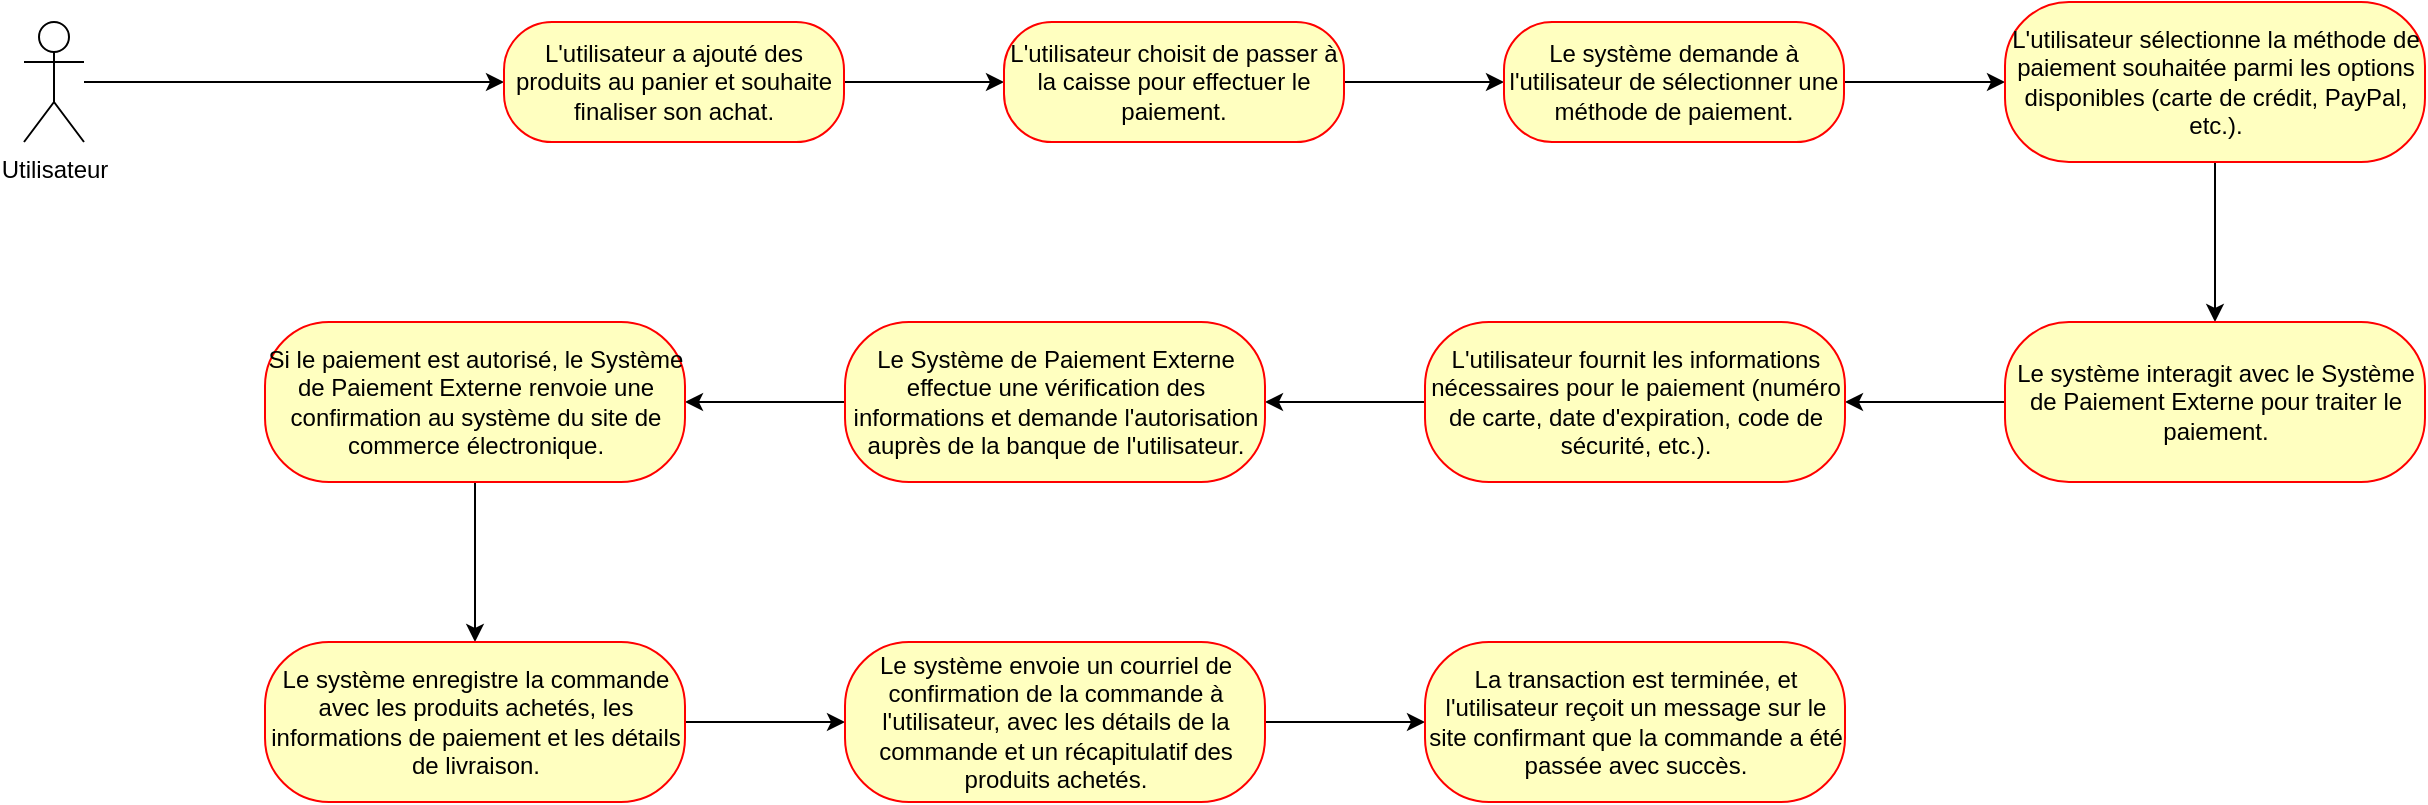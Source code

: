 <mxfile version="21.6.9" type="device">
  <diagram name="Page-1" id="6NuQyn1U6hM81vOpKVzq">
    <mxGraphModel dx="1257" dy="626" grid="1" gridSize="10" guides="1" tooltips="1" connect="1" arrows="1" fold="1" page="1" pageScale="1" pageWidth="827" pageHeight="1169" math="0" shadow="0">
      <root>
        <mxCell id="0" />
        <mxCell id="1" parent="0" />
        <mxCell id="XqH_Wrg7L4-xXT_pSRVm-4" value="" style="edgeStyle=orthogonalEdgeStyle;rounded=0;orthogonalLoop=1;jettySize=auto;html=1;" edge="1" parent="1" source="XqH_Wrg7L4-xXT_pSRVm-1" target="XqH_Wrg7L4-xXT_pSRVm-2">
          <mxGeometry relative="1" as="geometry" />
        </mxCell>
        <mxCell id="XqH_Wrg7L4-xXT_pSRVm-1" value="Utilisateur" style="shape=umlActor;verticalLabelPosition=bottom;verticalAlign=top;html=1;outlineConnect=0;" vertex="1" parent="1">
          <mxGeometry x="250" y="200" width="30" height="60" as="geometry" />
        </mxCell>
        <mxCell id="XqH_Wrg7L4-xXT_pSRVm-6" value="" style="edgeStyle=orthogonalEdgeStyle;rounded=0;orthogonalLoop=1;jettySize=auto;html=1;" edge="1" parent="1" source="XqH_Wrg7L4-xXT_pSRVm-2" target="XqH_Wrg7L4-xXT_pSRVm-5">
          <mxGeometry relative="1" as="geometry" />
        </mxCell>
        <mxCell id="XqH_Wrg7L4-xXT_pSRVm-2" value="L&#39;utilisateur a ajouté des produits au panier et souhaite finaliser son achat." style="rounded=1;whiteSpace=wrap;html=1;arcSize=40;fontColor=#000000;fillColor=#ffffc0;strokeColor=#ff0000;" vertex="1" parent="1">
          <mxGeometry x="490" y="200" width="170" height="60" as="geometry" />
        </mxCell>
        <mxCell id="XqH_Wrg7L4-xXT_pSRVm-8" value="" style="edgeStyle=orthogonalEdgeStyle;rounded=0;orthogonalLoop=1;jettySize=auto;html=1;" edge="1" parent="1" source="XqH_Wrg7L4-xXT_pSRVm-5" target="XqH_Wrg7L4-xXT_pSRVm-7">
          <mxGeometry relative="1" as="geometry" />
        </mxCell>
        <mxCell id="XqH_Wrg7L4-xXT_pSRVm-5" value="L&#39;utilisateur choisit de passer à la caisse pour effectuer le paiement." style="rounded=1;whiteSpace=wrap;html=1;arcSize=40;fontColor=#000000;fillColor=#ffffc0;strokeColor=#ff0000;" vertex="1" parent="1">
          <mxGeometry x="740" y="200" width="170" height="60" as="geometry" />
        </mxCell>
        <mxCell id="XqH_Wrg7L4-xXT_pSRVm-10" value="" style="edgeStyle=orthogonalEdgeStyle;rounded=0;orthogonalLoop=1;jettySize=auto;html=1;" edge="1" parent="1" source="XqH_Wrg7L4-xXT_pSRVm-7" target="XqH_Wrg7L4-xXT_pSRVm-9">
          <mxGeometry relative="1" as="geometry" />
        </mxCell>
        <mxCell id="XqH_Wrg7L4-xXT_pSRVm-7" value="Le système demande à l&#39;utilisateur de sélectionner une méthode de paiement." style="rounded=1;whiteSpace=wrap;html=1;arcSize=40;fontColor=#000000;fillColor=#ffffc0;strokeColor=#ff0000;" vertex="1" parent="1">
          <mxGeometry x="990" y="200" width="170" height="60" as="geometry" />
        </mxCell>
        <mxCell id="XqH_Wrg7L4-xXT_pSRVm-12" value="" style="edgeStyle=orthogonalEdgeStyle;rounded=0;orthogonalLoop=1;jettySize=auto;html=1;" edge="1" parent="1" source="XqH_Wrg7L4-xXT_pSRVm-9" target="XqH_Wrg7L4-xXT_pSRVm-11">
          <mxGeometry relative="1" as="geometry" />
        </mxCell>
        <mxCell id="XqH_Wrg7L4-xXT_pSRVm-9" value="L&#39;utilisateur sélectionne la méthode de paiement souhaitée parmi les options disponibles (carte de crédit, PayPal, etc.)." style="rounded=1;whiteSpace=wrap;html=1;arcSize=40;fontColor=#000000;fillColor=#ffffc0;strokeColor=#ff0000;" vertex="1" parent="1">
          <mxGeometry x="1240.5" y="190" width="210" height="80" as="geometry" />
        </mxCell>
        <mxCell id="XqH_Wrg7L4-xXT_pSRVm-14" value="" style="edgeStyle=orthogonalEdgeStyle;rounded=0;orthogonalLoop=1;jettySize=auto;html=1;" edge="1" parent="1" source="XqH_Wrg7L4-xXT_pSRVm-11" target="XqH_Wrg7L4-xXT_pSRVm-13">
          <mxGeometry relative="1" as="geometry" />
        </mxCell>
        <mxCell id="XqH_Wrg7L4-xXT_pSRVm-11" value="Le système interagit avec le Système de Paiement Externe pour traiter le paiement." style="rounded=1;whiteSpace=wrap;html=1;arcSize=40;fontColor=#000000;fillColor=#ffffc0;strokeColor=#ff0000;" vertex="1" parent="1">
          <mxGeometry x="1240.5" y="350" width="210" height="80" as="geometry" />
        </mxCell>
        <mxCell id="XqH_Wrg7L4-xXT_pSRVm-16" value="" style="edgeStyle=orthogonalEdgeStyle;rounded=0;orthogonalLoop=1;jettySize=auto;html=1;" edge="1" parent="1" source="XqH_Wrg7L4-xXT_pSRVm-13" target="XqH_Wrg7L4-xXT_pSRVm-15">
          <mxGeometry relative="1" as="geometry" />
        </mxCell>
        <mxCell id="XqH_Wrg7L4-xXT_pSRVm-13" value="L&#39;utilisateur fournit les informations nécessaires pour le paiement (numéro de carte, date d&#39;expiration, code de sécurité, etc.)." style="rounded=1;whiteSpace=wrap;html=1;arcSize=40;fontColor=#000000;fillColor=#ffffc0;strokeColor=#ff0000;" vertex="1" parent="1">
          <mxGeometry x="950.5" y="350" width="210" height="80" as="geometry" />
        </mxCell>
        <mxCell id="XqH_Wrg7L4-xXT_pSRVm-18" value="" style="edgeStyle=orthogonalEdgeStyle;rounded=0;orthogonalLoop=1;jettySize=auto;html=1;" edge="1" parent="1" source="XqH_Wrg7L4-xXT_pSRVm-15" target="XqH_Wrg7L4-xXT_pSRVm-17">
          <mxGeometry relative="1" as="geometry" />
        </mxCell>
        <mxCell id="XqH_Wrg7L4-xXT_pSRVm-15" value="Le Système de Paiement Externe effectue une vérification des informations et demande l&#39;autorisation auprès de la banque de l&#39;utilisateur." style="rounded=1;whiteSpace=wrap;html=1;arcSize=40;fontColor=#000000;fillColor=#ffffc0;strokeColor=#ff0000;" vertex="1" parent="1">
          <mxGeometry x="660.5" y="350" width="210" height="80" as="geometry" />
        </mxCell>
        <mxCell id="XqH_Wrg7L4-xXT_pSRVm-20" value="" style="edgeStyle=orthogonalEdgeStyle;rounded=0;orthogonalLoop=1;jettySize=auto;html=1;" edge="1" parent="1" source="XqH_Wrg7L4-xXT_pSRVm-17" target="XqH_Wrg7L4-xXT_pSRVm-19">
          <mxGeometry relative="1" as="geometry" />
        </mxCell>
        <mxCell id="XqH_Wrg7L4-xXT_pSRVm-17" value="Si le paiement est autorisé, le Système de Paiement Externe renvoie une confirmation au système du site de commerce électronique." style="rounded=1;whiteSpace=wrap;html=1;arcSize=40;fontColor=#000000;fillColor=#ffffc0;strokeColor=#ff0000;" vertex="1" parent="1">
          <mxGeometry x="370.5" y="350" width="210" height="80" as="geometry" />
        </mxCell>
        <mxCell id="XqH_Wrg7L4-xXT_pSRVm-22" value="" style="edgeStyle=orthogonalEdgeStyle;rounded=0;orthogonalLoop=1;jettySize=auto;html=1;" edge="1" parent="1" source="XqH_Wrg7L4-xXT_pSRVm-19" target="XqH_Wrg7L4-xXT_pSRVm-21">
          <mxGeometry relative="1" as="geometry" />
        </mxCell>
        <mxCell id="XqH_Wrg7L4-xXT_pSRVm-19" value="Le système enregistre la commande avec les produits achetés, les informations de paiement et les détails de livraison." style="rounded=1;whiteSpace=wrap;html=1;arcSize=40;fontColor=#000000;fillColor=#ffffc0;strokeColor=#ff0000;" vertex="1" parent="1">
          <mxGeometry x="370.5" y="510" width="210" height="80" as="geometry" />
        </mxCell>
        <mxCell id="XqH_Wrg7L4-xXT_pSRVm-24" value="" style="edgeStyle=orthogonalEdgeStyle;rounded=0;orthogonalLoop=1;jettySize=auto;html=1;" edge="1" parent="1" source="XqH_Wrg7L4-xXT_pSRVm-21" target="XqH_Wrg7L4-xXT_pSRVm-23">
          <mxGeometry relative="1" as="geometry" />
        </mxCell>
        <mxCell id="XqH_Wrg7L4-xXT_pSRVm-21" value="Le système envoie un courriel de confirmation de la commande à l&#39;utilisateur, avec les détails de la commande et un récapitulatif des produits achetés." style="rounded=1;whiteSpace=wrap;html=1;arcSize=40;fontColor=#000000;fillColor=#ffffc0;strokeColor=#ff0000;" vertex="1" parent="1">
          <mxGeometry x="660.5" y="510" width="210" height="80" as="geometry" />
        </mxCell>
        <mxCell id="XqH_Wrg7L4-xXT_pSRVm-23" value="La transaction est terminée, et l&#39;utilisateur reçoit un message sur le site confirmant que la commande a été passée avec succès." style="rounded=1;whiteSpace=wrap;html=1;arcSize=40;fontColor=#000000;fillColor=#ffffc0;strokeColor=#ff0000;" vertex="1" parent="1">
          <mxGeometry x="950.5" y="510" width="210" height="80" as="geometry" />
        </mxCell>
      </root>
    </mxGraphModel>
  </diagram>
</mxfile>
